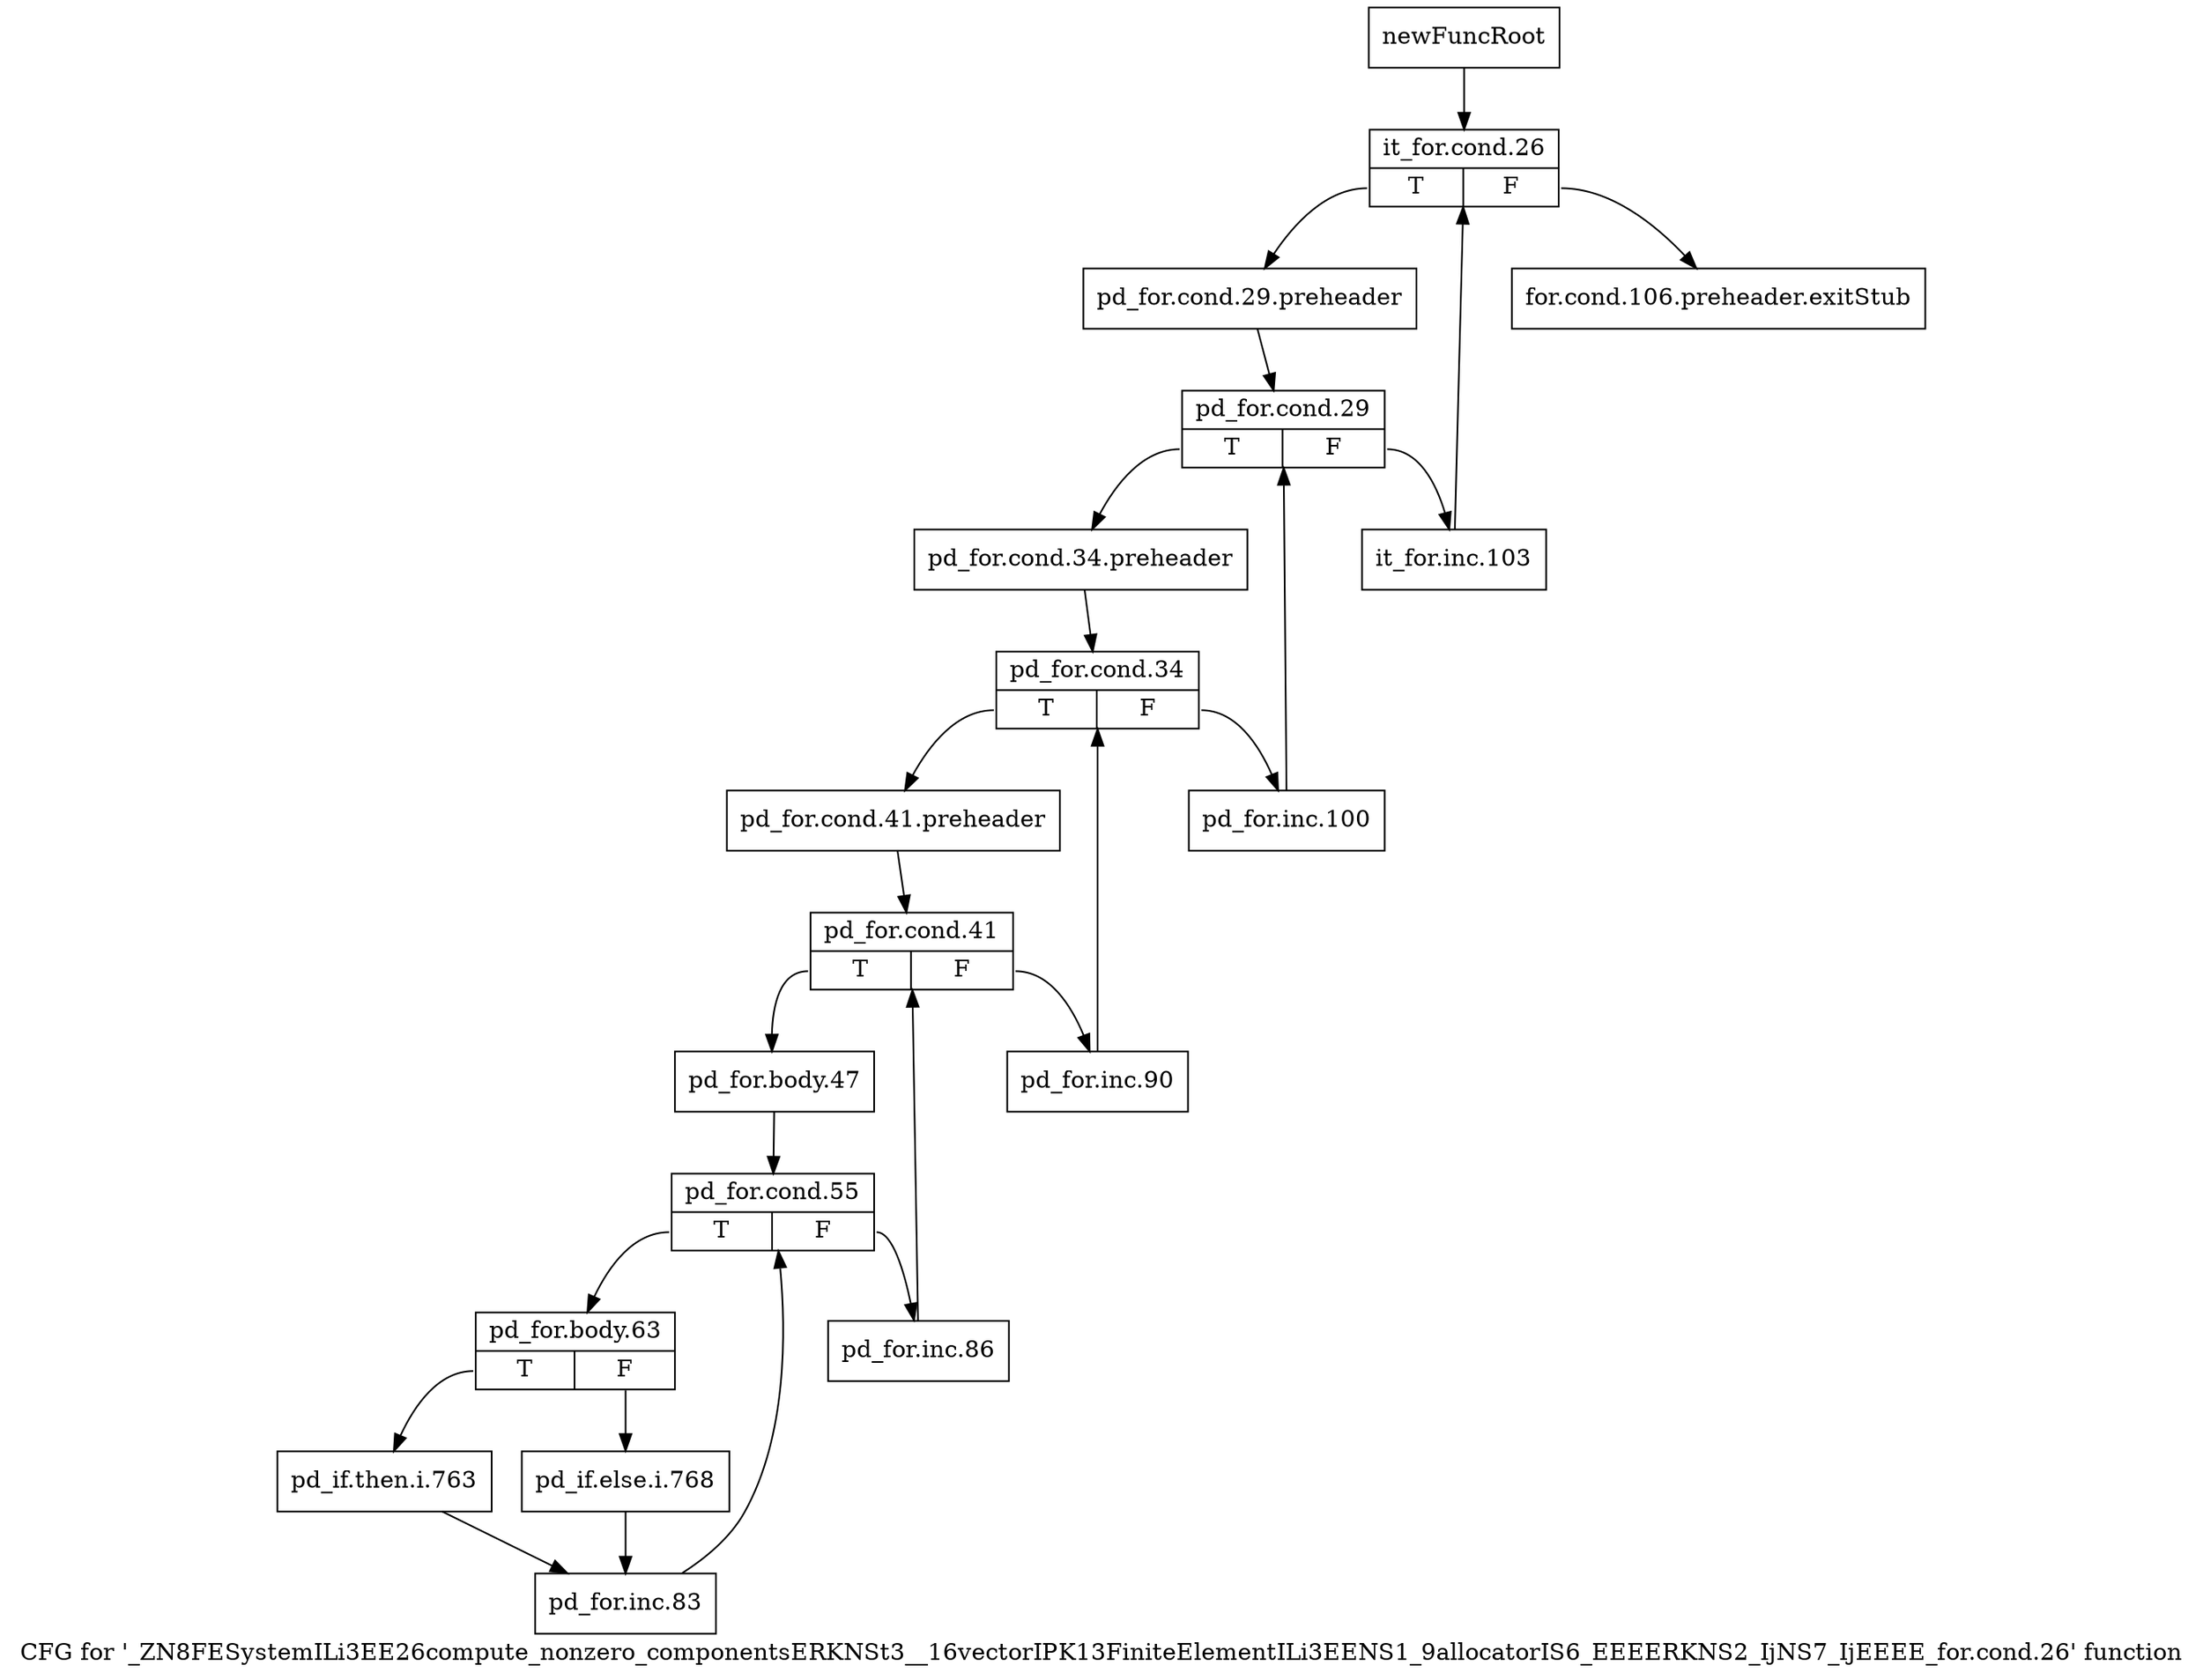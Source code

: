 digraph "CFG for '_ZN8FESystemILi3EE26compute_nonzero_componentsERKNSt3__16vectorIPK13FiniteElementILi3EENS1_9allocatorIS6_EEEERKNS2_IjNS7_IjEEEE_for.cond.26' function" {
	label="CFG for '_ZN8FESystemILi3EE26compute_nonzero_componentsERKNSt3__16vectorIPK13FiniteElementILi3EENS1_9allocatorIS6_EEEERKNS2_IjNS7_IjEEEE_for.cond.26' function";

	Node0x9192f70 [shape=record,label="{newFuncRoot}"];
	Node0x9192f70 -> Node0x9193010;
	Node0x9192fc0 [shape=record,label="{for.cond.106.preheader.exitStub}"];
	Node0x9193010 [shape=record,label="{it_for.cond.26|{<s0>T|<s1>F}}"];
	Node0x9193010:s0 -> Node0x9193060;
	Node0x9193010:s1 -> Node0x9192fc0;
	Node0x9193060 [shape=record,label="{pd_for.cond.29.preheader}"];
	Node0x9193060 -> Node0x91930b0;
	Node0x91930b0 [shape=record,label="{pd_for.cond.29|{<s0>T|<s1>F}}"];
	Node0x91930b0:s0 -> Node0x9193150;
	Node0x91930b0:s1 -> Node0x9193100;
	Node0x9193100 [shape=record,label="{it_for.inc.103}"];
	Node0x9193100 -> Node0x9193010;
	Node0x9193150 [shape=record,label="{pd_for.cond.34.preheader}"];
	Node0x9193150 -> Node0x91931a0;
	Node0x91931a0 [shape=record,label="{pd_for.cond.34|{<s0>T|<s1>F}}"];
	Node0x91931a0:s0 -> Node0x9193240;
	Node0x91931a0:s1 -> Node0x91931f0;
	Node0x91931f0 [shape=record,label="{pd_for.inc.100}"];
	Node0x91931f0 -> Node0x91930b0;
	Node0x9193240 [shape=record,label="{pd_for.cond.41.preheader}"];
	Node0x9193240 -> Node0x9193290;
	Node0x9193290 [shape=record,label="{pd_for.cond.41|{<s0>T|<s1>F}}"];
	Node0x9193290:s0 -> Node0x9193330;
	Node0x9193290:s1 -> Node0x91932e0;
	Node0x91932e0 [shape=record,label="{pd_for.inc.90}"];
	Node0x91932e0 -> Node0x91931a0;
	Node0x9193330 [shape=record,label="{pd_for.body.47}"];
	Node0x9193330 -> Node0x9193380;
	Node0x9193380 [shape=record,label="{pd_for.cond.55|{<s0>T|<s1>F}}"];
	Node0x9193380:s0 -> Node0x9193420;
	Node0x9193380:s1 -> Node0x91933d0;
	Node0x91933d0 [shape=record,label="{pd_for.inc.86}"];
	Node0x91933d0 -> Node0x9193290;
	Node0x9193420 [shape=record,label="{pd_for.body.63|{<s0>T|<s1>F}}"];
	Node0x9193420:s0 -> Node0x91934c0;
	Node0x9193420:s1 -> Node0x9193470;
	Node0x9193470 [shape=record,label="{pd_if.else.i.768}"];
	Node0x9193470 -> Node0x9193510;
	Node0x91934c0 [shape=record,label="{pd_if.then.i.763}"];
	Node0x91934c0 -> Node0x9193510;
	Node0x9193510 [shape=record,label="{pd_for.inc.83}"];
	Node0x9193510 -> Node0x9193380;
}

